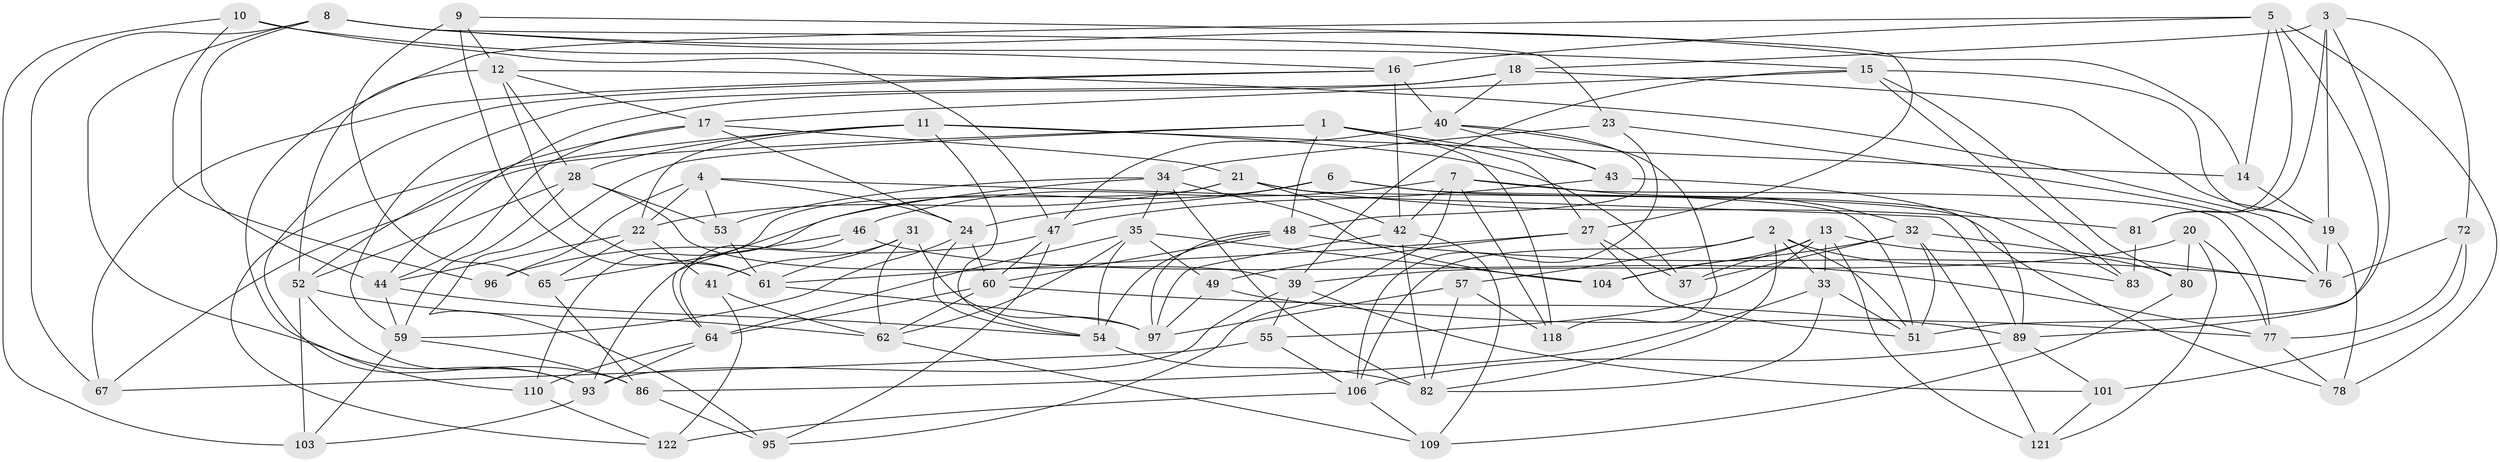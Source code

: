 // Generated by graph-tools (version 1.1) at 2025/52/02/27/25 19:52:31]
// undirected, 78 vertices, 199 edges
graph export_dot {
graph [start="1"]
  node [color=gray90,style=filled];
  1 [super="+111"];
  2 [super="+92"];
  3 [super="+71"];
  4 [super="+98"];
  5 [super="+124"];
  6;
  7 [super="+120"];
  8 [super="+66"];
  9;
  10;
  11 [super="+63"];
  12 [super="+50"];
  13 [super="+87"];
  14;
  15 [super="+58"];
  16 [super="+30"];
  17 [super="+26"];
  18 [super="+38"];
  19 [super="+56"];
  20;
  21 [super="+117"];
  22 [super="+25"];
  23;
  24 [super="+73"];
  27 [super="+69"];
  28 [super="+29"];
  31;
  32 [super="+36"];
  33 [super="+91"];
  34 [super="+116"];
  35 [super="+68"];
  37;
  39 [super="+45"];
  40 [super="+75"];
  41;
  42 [super="+100"];
  43;
  44 [super="+113"];
  46;
  47 [super="+70"];
  48 [super="+84"];
  49;
  51 [super="+114"];
  52 [super="+74"];
  53;
  54 [super="+94"];
  55;
  57;
  59 [super="+85"];
  60 [super="+90"];
  61 [super="+105"];
  62 [super="+88"];
  64 [super="+79"];
  65;
  67;
  72;
  76 [super="+123"];
  77 [super="+119"];
  78;
  80;
  81;
  82 [super="+108"];
  83;
  86 [super="+115"];
  89 [super="+102"];
  93 [super="+107"];
  95;
  96;
  97 [super="+99"];
  101;
  103;
  104;
  106 [super="+112"];
  109;
  110;
  118;
  121;
  122;
  1 -- 48;
  1 -- 67;
  1 -- 95;
  1 -- 27;
  1 -- 43;
  1 -- 118;
  2 -- 51;
  2 -- 33;
  2 -- 106;
  2 -- 57;
  2 -- 83;
  2 -- 82;
  3 -- 51;
  3 -- 18 [weight=2];
  3 -- 19;
  3 -- 72;
  3 -- 81;
  4 -- 89;
  4 -- 96 [weight=2];
  4 -- 24;
  4 -- 53;
  4 -- 22;
  5 -- 14;
  5 -- 81;
  5 -- 16;
  5 -- 78;
  5 -- 110;
  5 -- 89;
  6 -- 24;
  6 -- 83;
  6 -- 51;
  6 -- 93;
  7 -- 95;
  7 -- 77;
  7 -- 46;
  7 -- 32;
  7 -- 118;
  7 -- 42;
  8 -- 67;
  8 -- 14;
  8 -- 23;
  8 -- 44;
  8 -- 93;
  8 -- 15;
  9 -- 61;
  9 -- 65;
  9 -- 12;
  9 -- 27;
  10 -- 96;
  10 -- 103;
  10 -- 47;
  10 -- 16;
  11 -- 37;
  11 -- 54;
  11 -- 122;
  11 -- 28;
  11 -- 22;
  11 -- 14;
  12 -- 28;
  12 -- 76;
  12 -- 61;
  12 -- 52;
  12 -- 17;
  13 -- 37;
  13 -- 121;
  13 -- 80;
  13 -- 104;
  13 -- 55;
  13 -- 33;
  14 -- 19;
  15 -- 83;
  15 -- 17;
  15 -- 80;
  15 -- 39;
  15 -- 19;
  16 -- 42;
  16 -- 67;
  16 -- 40;
  16 -- 86;
  17 -- 21;
  17 -- 24;
  17 -- 52;
  17 -- 44;
  18 -- 59;
  18 -- 19;
  18 -- 40;
  18 -- 44;
  19 -- 78;
  19 -- 76;
  20 -- 80;
  20 -- 39;
  20 -- 121;
  20 -- 77;
  21 -- 81;
  21 -- 78;
  21 -- 42;
  21 -- 110;
  21 -- 22;
  22 -- 65;
  22 -- 41;
  22 -- 44;
  23 -- 106;
  23 -- 76;
  23 -- 34;
  24 -- 59;
  24 -- 54;
  24 -- 60;
  27 -- 61;
  27 -- 51;
  27 -- 49;
  27 -- 37;
  28 -- 53;
  28 -- 52;
  28 -- 39;
  28 -- 59;
  31 -- 41;
  31 -- 62;
  31 -- 61;
  31 -- 97;
  32 -- 121;
  32 -- 51;
  32 -- 76;
  32 -- 37;
  32 -- 104;
  33 -- 86 [weight=2];
  33 -- 51;
  33 -- 82;
  34 -- 82;
  34 -- 104;
  34 -- 53;
  34 -- 64;
  34 -- 35;
  35 -- 49;
  35 -- 104;
  35 -- 64;
  35 -- 62;
  35 -- 54;
  39 -- 93;
  39 -- 101;
  39 -- 55;
  40 -- 118;
  40 -- 43;
  40 -- 47;
  40 -- 48;
  41 -- 122;
  41 -- 62;
  42 -- 82;
  42 -- 109;
  42 -- 97;
  43 -- 47;
  43 -- 89;
  44 -- 59;
  44 -- 54;
  46 -- 77;
  46 -- 65;
  46 -- 64;
  47 -- 95;
  47 -- 96;
  47 -- 60;
  48 -- 54;
  48 -- 76;
  48 -- 97;
  48 -- 60;
  49 -- 77;
  49 -- 97;
  52 -- 103;
  52 -- 62;
  52 -- 93;
  53 -- 61;
  54 -- 82;
  55 -- 67;
  55 -- 106;
  57 -- 118;
  57 -- 97;
  57 -- 82;
  59 -- 103;
  59 -- 86;
  60 -- 62;
  60 -- 89;
  60 -- 64;
  61 -- 97;
  62 -- 109;
  64 -- 110;
  64 -- 93;
  65 -- 86;
  72 -- 101;
  72 -- 77;
  72 -- 76;
  77 -- 78;
  80 -- 109;
  81 -- 83;
  86 -- 95;
  89 -- 106;
  89 -- 101;
  93 -- 103;
  101 -- 121;
  106 -- 122;
  106 -- 109;
  110 -- 122;
}

